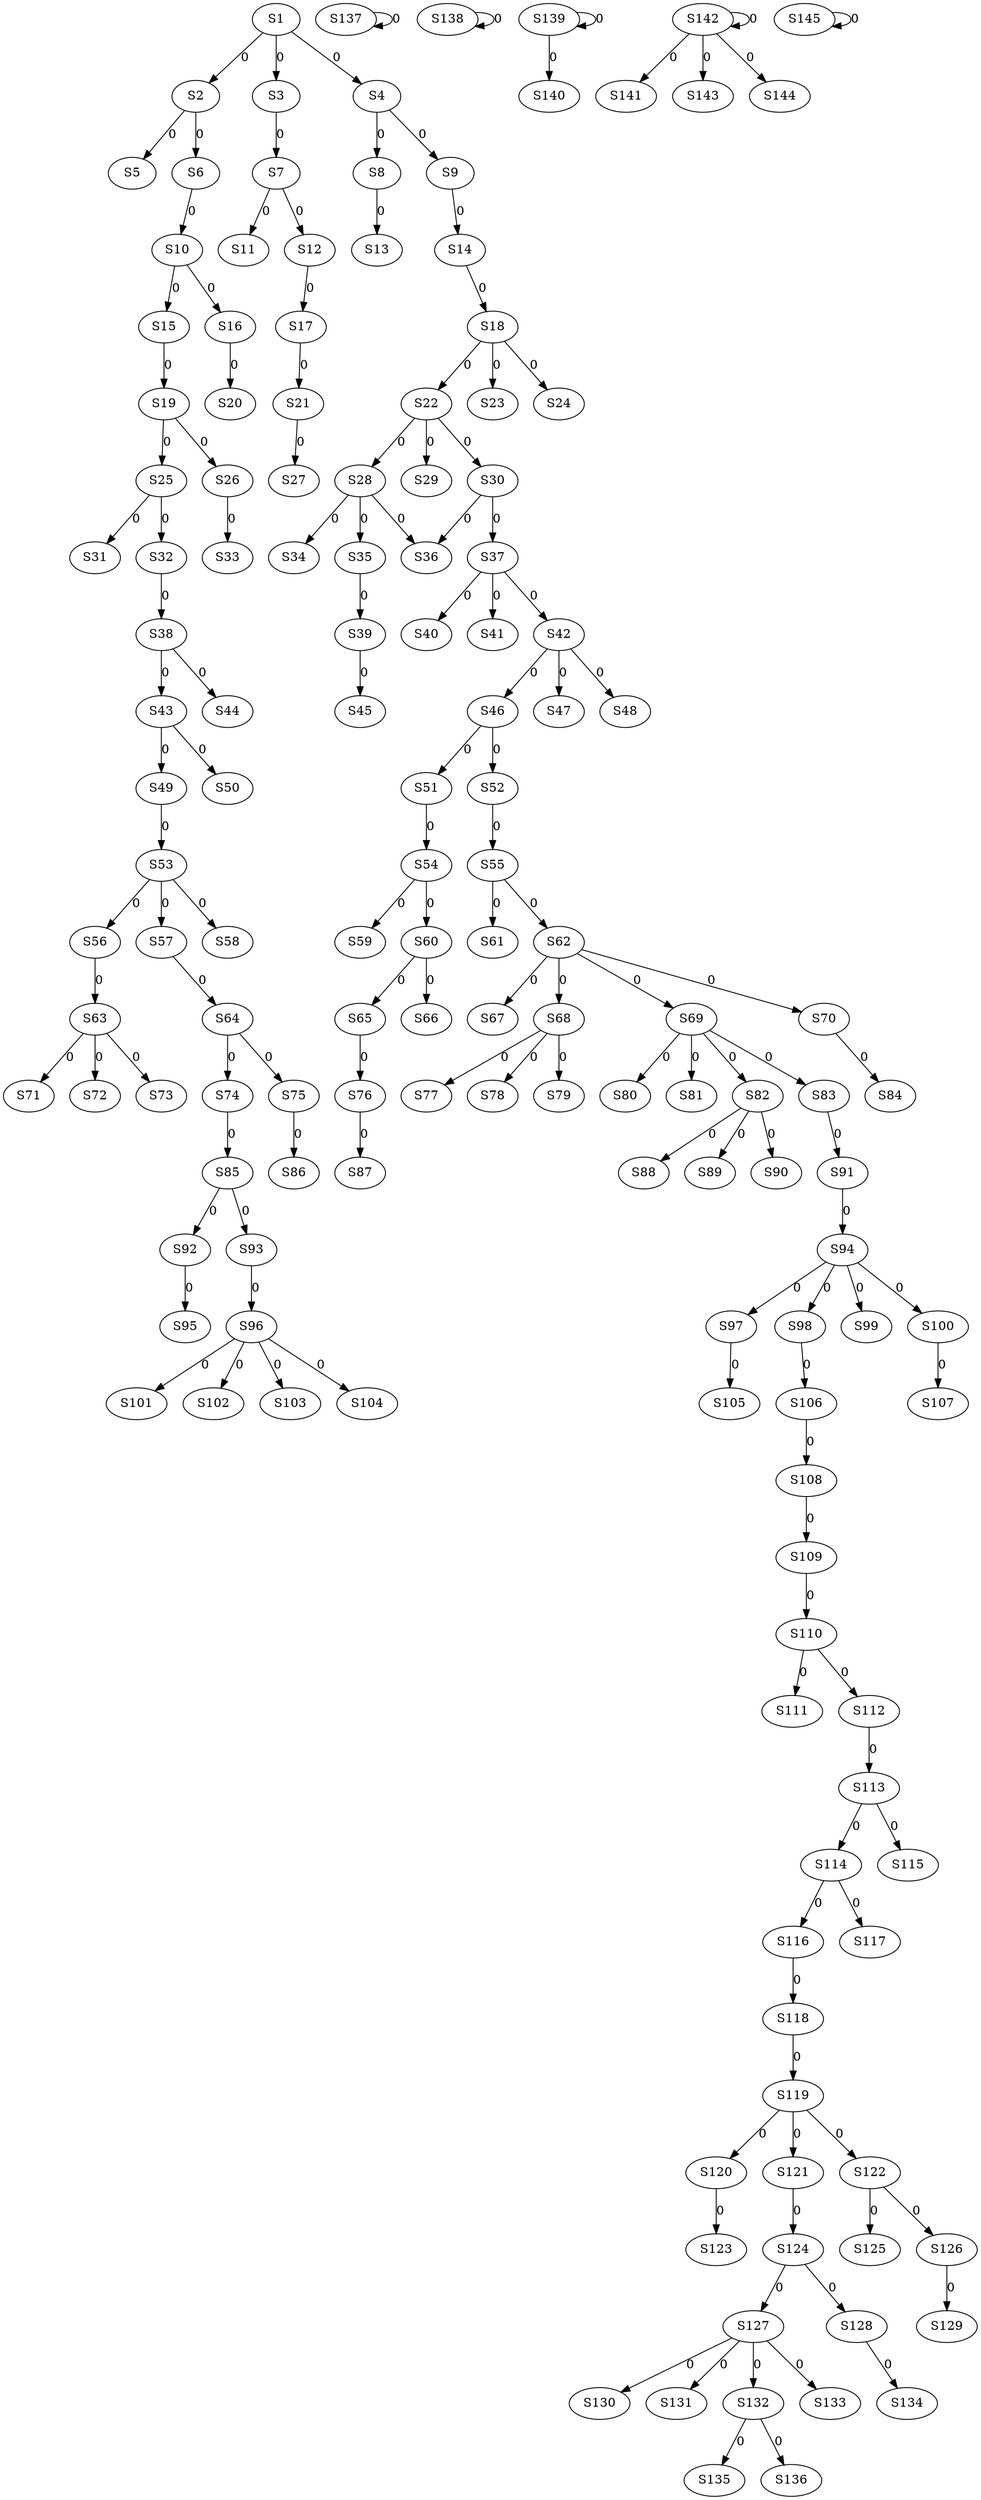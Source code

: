 strict digraph {
	S1 -> S2 [ label = 0 ];
	S1 -> S3 [ label = 0 ];
	S1 -> S4 [ label = 0 ];
	S2 -> S5 [ label = 0 ];
	S2 -> S6 [ label = 0 ];
	S3 -> S7 [ label = 0 ];
	S4 -> S8 [ label = 0 ];
	S4 -> S9 [ label = 0 ];
	S6 -> S10 [ label = 0 ];
	S7 -> S11 [ label = 0 ];
	S7 -> S12 [ label = 0 ];
	S8 -> S13 [ label = 0 ];
	S9 -> S14 [ label = 0 ];
	S10 -> S15 [ label = 0 ];
	S10 -> S16 [ label = 0 ];
	S12 -> S17 [ label = 0 ];
	S14 -> S18 [ label = 0 ];
	S15 -> S19 [ label = 0 ];
	S16 -> S20 [ label = 0 ];
	S17 -> S21 [ label = 0 ];
	S18 -> S22 [ label = 0 ];
	S18 -> S23 [ label = 0 ];
	S18 -> S24 [ label = 0 ];
	S19 -> S25 [ label = 0 ];
	S19 -> S26 [ label = 0 ];
	S21 -> S27 [ label = 0 ];
	S22 -> S28 [ label = 0 ];
	S22 -> S29 [ label = 0 ];
	S22 -> S30 [ label = 0 ];
	S25 -> S31 [ label = 0 ];
	S25 -> S32 [ label = 0 ];
	S26 -> S33 [ label = 0 ];
	S28 -> S34 [ label = 0 ];
	S28 -> S35 [ label = 0 ];
	S28 -> S36 [ label = 0 ];
	S30 -> S37 [ label = 0 ];
	S32 -> S38 [ label = 0 ];
	S35 -> S39 [ label = 0 ];
	S37 -> S40 [ label = 0 ];
	S37 -> S41 [ label = 0 ];
	S37 -> S42 [ label = 0 ];
	S38 -> S43 [ label = 0 ];
	S38 -> S44 [ label = 0 ];
	S39 -> S45 [ label = 0 ];
	S42 -> S46 [ label = 0 ];
	S42 -> S47 [ label = 0 ];
	S42 -> S48 [ label = 0 ];
	S43 -> S49 [ label = 0 ];
	S43 -> S50 [ label = 0 ];
	S46 -> S51 [ label = 0 ];
	S46 -> S52 [ label = 0 ];
	S49 -> S53 [ label = 0 ];
	S51 -> S54 [ label = 0 ];
	S52 -> S55 [ label = 0 ];
	S53 -> S56 [ label = 0 ];
	S53 -> S57 [ label = 0 ];
	S53 -> S58 [ label = 0 ];
	S54 -> S59 [ label = 0 ];
	S54 -> S60 [ label = 0 ];
	S55 -> S61 [ label = 0 ];
	S55 -> S62 [ label = 0 ];
	S56 -> S63 [ label = 0 ];
	S57 -> S64 [ label = 0 ];
	S60 -> S65 [ label = 0 ];
	S60 -> S66 [ label = 0 ];
	S62 -> S67 [ label = 0 ];
	S62 -> S68 [ label = 0 ];
	S62 -> S69 [ label = 0 ];
	S62 -> S70 [ label = 0 ];
	S63 -> S71 [ label = 0 ];
	S63 -> S72 [ label = 0 ];
	S63 -> S73 [ label = 0 ];
	S64 -> S74 [ label = 0 ];
	S64 -> S75 [ label = 0 ];
	S65 -> S76 [ label = 0 ];
	S68 -> S77 [ label = 0 ];
	S68 -> S78 [ label = 0 ];
	S68 -> S79 [ label = 0 ];
	S69 -> S80 [ label = 0 ];
	S69 -> S81 [ label = 0 ];
	S69 -> S82 [ label = 0 ];
	S69 -> S83 [ label = 0 ];
	S70 -> S84 [ label = 0 ];
	S74 -> S85 [ label = 0 ];
	S75 -> S86 [ label = 0 ];
	S76 -> S87 [ label = 0 ];
	S82 -> S88 [ label = 0 ];
	S82 -> S89 [ label = 0 ];
	S82 -> S90 [ label = 0 ];
	S83 -> S91 [ label = 0 ];
	S85 -> S92 [ label = 0 ];
	S85 -> S93 [ label = 0 ];
	S91 -> S94 [ label = 0 ];
	S92 -> S95 [ label = 0 ];
	S93 -> S96 [ label = 0 ];
	S94 -> S97 [ label = 0 ];
	S94 -> S98 [ label = 0 ];
	S94 -> S99 [ label = 0 ];
	S94 -> S100 [ label = 0 ];
	S96 -> S101 [ label = 0 ];
	S96 -> S102 [ label = 0 ];
	S96 -> S103 [ label = 0 ];
	S96 -> S104 [ label = 0 ];
	S97 -> S105 [ label = 0 ];
	S98 -> S106 [ label = 0 ];
	S100 -> S107 [ label = 0 ];
	S106 -> S108 [ label = 0 ];
	S108 -> S109 [ label = 0 ];
	S109 -> S110 [ label = 0 ];
	S110 -> S111 [ label = 0 ];
	S110 -> S112 [ label = 0 ];
	S112 -> S113 [ label = 0 ];
	S113 -> S114 [ label = 0 ];
	S113 -> S115 [ label = 0 ];
	S114 -> S116 [ label = 0 ];
	S114 -> S117 [ label = 0 ];
	S116 -> S118 [ label = 0 ];
	S118 -> S119 [ label = 0 ];
	S119 -> S120 [ label = 0 ];
	S119 -> S121 [ label = 0 ];
	S119 -> S122 [ label = 0 ];
	S120 -> S123 [ label = 0 ];
	S121 -> S124 [ label = 0 ];
	S122 -> S125 [ label = 0 ];
	S122 -> S126 [ label = 0 ];
	S124 -> S127 [ label = 0 ];
	S124 -> S128 [ label = 0 ];
	S126 -> S129 [ label = 0 ];
	S127 -> S130 [ label = 0 ];
	S127 -> S131 [ label = 0 ];
	S127 -> S132 [ label = 0 ];
	S127 -> S133 [ label = 0 ];
	S128 -> S134 [ label = 0 ];
	S132 -> S135 [ label = 0 ];
	S132 -> S136 [ label = 0 ];
	S137 -> S137 [ label = 0 ];
	S138 -> S138 [ label = 0 ];
	S139 -> S139 [ label = 0 ];
	S139 -> S140 [ label = 0 ];
	S142 -> S141 [ label = 0 ];
	S142 -> S142 [ label = 0 ];
	S142 -> S143 [ label = 0 ];
	S142 -> S144 [ label = 0 ];
	S145 -> S145 [ label = 0 ];
	S30 -> S36 [ label = 0 ];
}